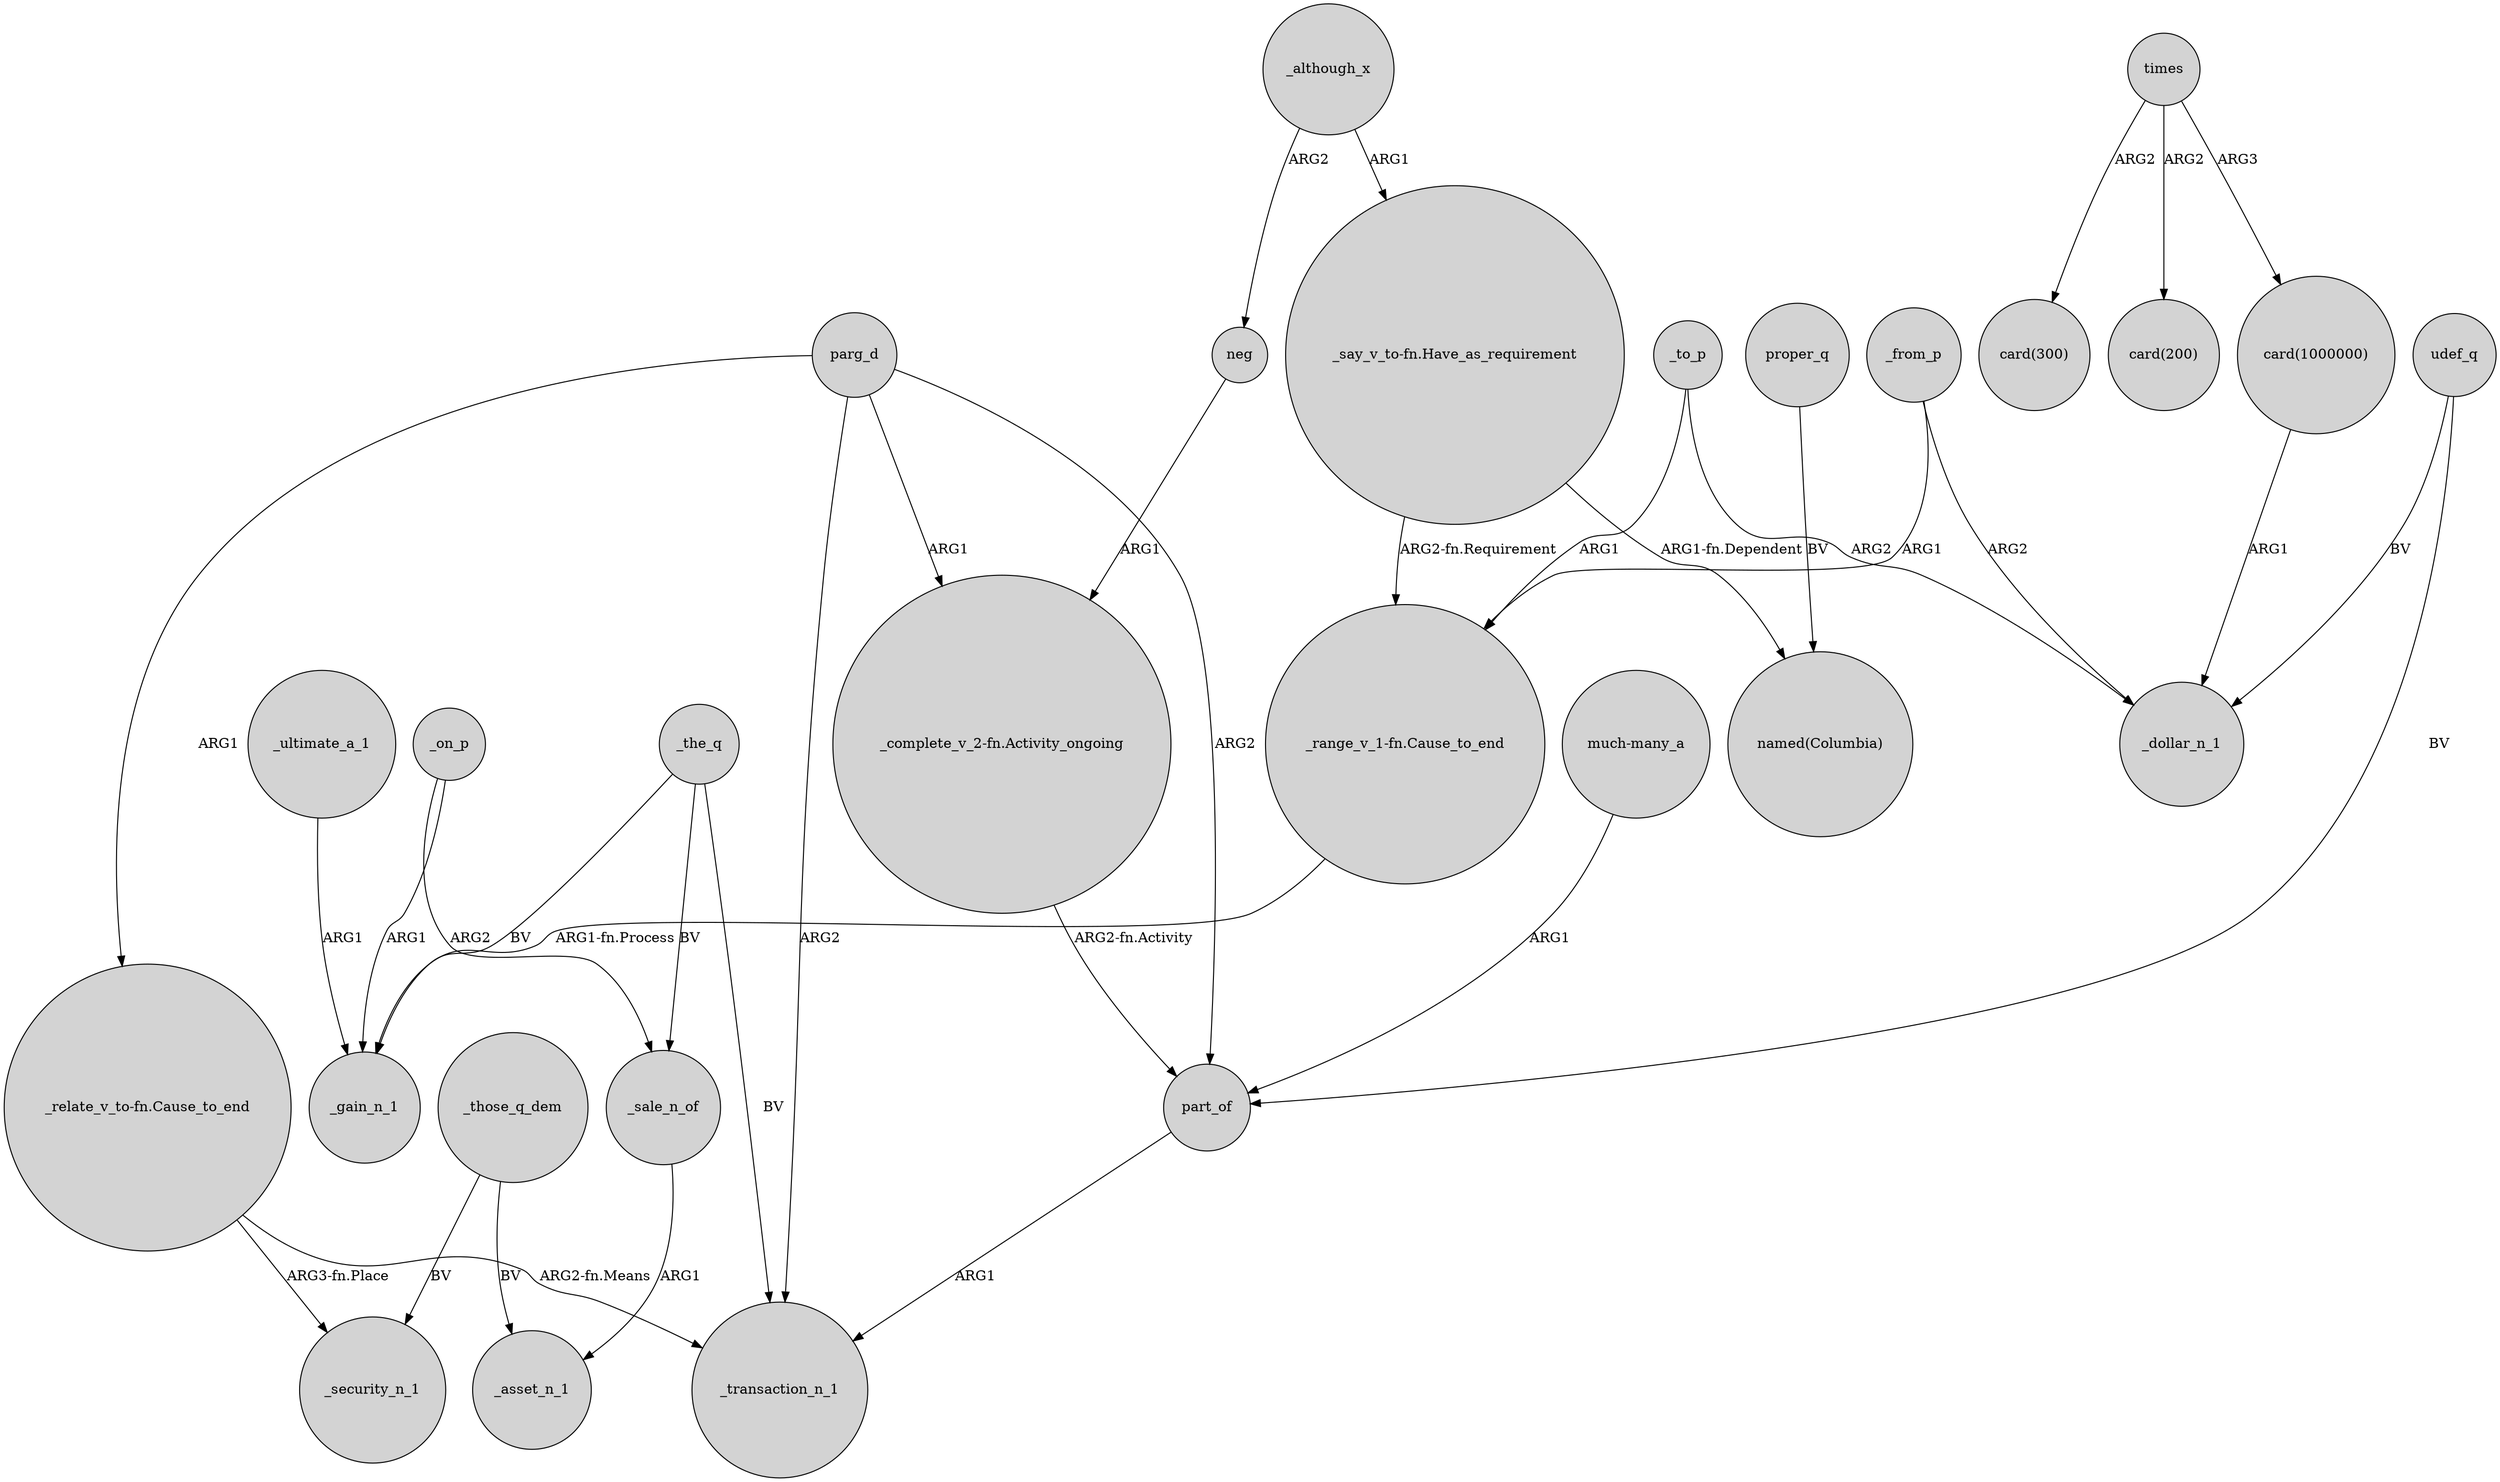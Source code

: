 digraph {
	node [shape=circle style=filled]
	_ultimate_a_1 -> _gain_n_1 [label=ARG1]
	parg_d -> _transaction_n_1 [label=ARG2]
	_on_p -> _sale_n_of [label=ARG2]
	udef_q -> part_of [label=BV]
	part_of -> _transaction_n_1 [label=ARG1]
	"_range_v_1-fn.Cause_to_end" -> _gain_n_1 [label="ARG1-fn.Process"]
	times -> "card(1000000)" [label=ARG3]
	times -> "card(200)" [label=ARG2]
	_to_p -> _dollar_n_1 [label=ARG2]
	"_relate_v_to-fn.Cause_to_end" -> _transaction_n_1 [label="ARG2-fn.Means"]
	_although_x -> "_say_v_to-fn.Have_as_requirement" [label=ARG1]
	times -> "card(300)" [label=ARG2]
	neg -> "_complete_v_2-fn.Activity_ongoing" [label=ARG1]
	parg_d -> part_of [label=ARG2]
	parg_d -> "_complete_v_2-fn.Activity_ongoing" [label=ARG1]
	_the_q -> _transaction_n_1 [label=BV]
	_to_p -> "_range_v_1-fn.Cause_to_end" [label=ARG1]
	_from_p -> "_range_v_1-fn.Cause_to_end" [label=ARG1]
	parg_d -> "_relate_v_to-fn.Cause_to_end" [label=ARG1]
	"_say_v_to-fn.Have_as_requirement" -> "_range_v_1-fn.Cause_to_end" [label="ARG2-fn.Requirement"]
	_the_q -> _gain_n_1 [label=BV]
	_sale_n_of -> _asset_n_1 [label=ARG1]
	"much-many_a" -> part_of [label=ARG1]
	"_say_v_to-fn.Have_as_requirement" -> "named(Columbia)" [label="ARG1-fn.Dependent"]
	udef_q -> _dollar_n_1 [label=BV]
	"card(1000000)" -> _dollar_n_1 [label=ARG1]
	_those_q_dem -> _asset_n_1 [label=BV]
	proper_q -> "named(Columbia)" [label=BV]
	_although_x -> neg [label=ARG2]
	_on_p -> _gain_n_1 [label=ARG1]
	"_complete_v_2-fn.Activity_ongoing" -> part_of [label="ARG2-fn.Activity"]
	_those_q_dem -> _security_n_1 [label=BV]
	_the_q -> _sale_n_of [label=BV]
	_from_p -> _dollar_n_1 [label=ARG2]
	"_relate_v_to-fn.Cause_to_end" -> _security_n_1 [label="ARG3-fn.Place"]
}
